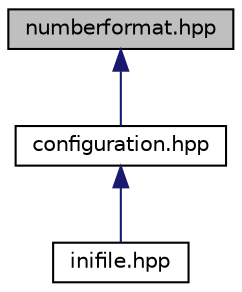 digraph "numberformat.hpp"
{
  edge [fontname="Helvetica",fontsize="10",labelfontname="Helvetica",labelfontsize="10"];
  node [fontname="Helvetica",fontsize="10",shape=record];
  Node1 [label="numberformat.hpp",height=0.2,width=0.4,color="black", fillcolor="grey75", style="filled", fontcolor="black"];
  Node1 -> Node2 [dir="back",color="midnightblue",fontsize="10",style="solid",fontname="Helvetica"];
  Node2 [label="configuration.hpp",height=0.2,width=0.4,color="black", fillcolor="white", style="filled",URL="$configuration_8hpp.html"];
  Node2 -> Node3 [dir="back",color="midnightblue",fontsize="10",style="solid",fontname="Helvetica"];
  Node3 [label="inifile.hpp",height=0.2,width=0.4,color="black", fillcolor="white", style="filled",URL="$inifile_8hpp.html"];
}
